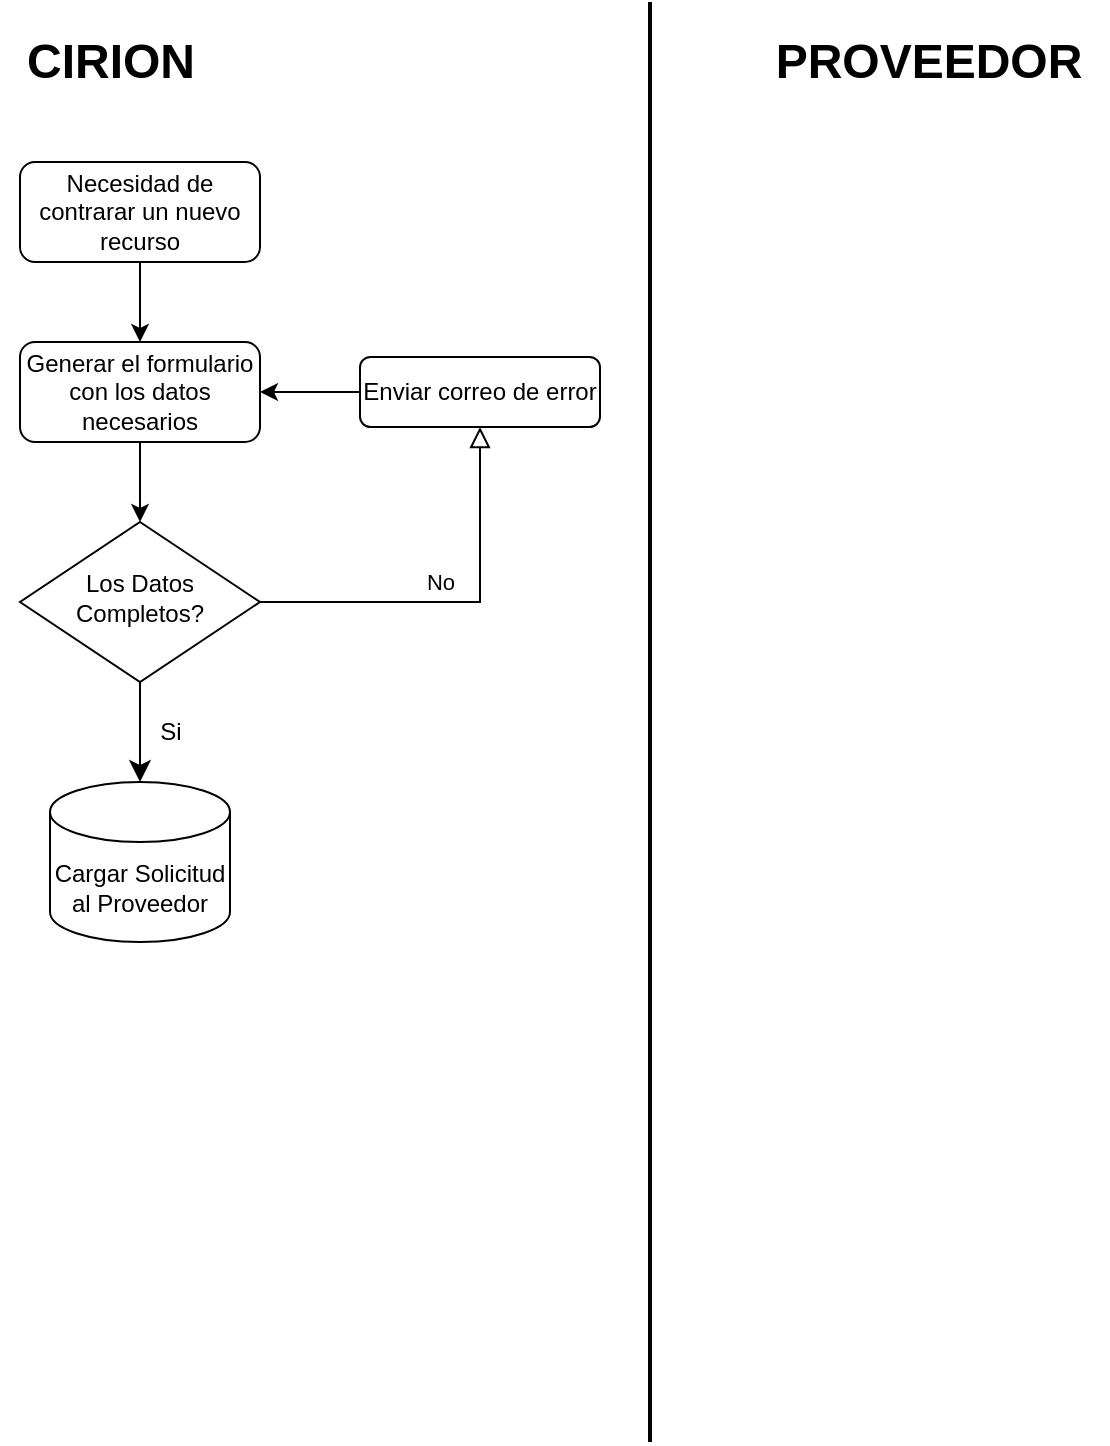 <mxfile version="20.8.13" type="github">
  <diagram id="C5RBs43oDa-KdzZeNtuy" name="Page-1">
    <mxGraphModel dx="1434" dy="1933" grid="1" gridSize="10" guides="1" tooltips="1" connect="1" arrows="1" fold="1" page="1" pageScale="1" pageWidth="827" pageHeight="1169" math="0" shadow="0">
      <root>
        <mxCell id="WIyWlLk6GJQsqaUBKTNV-0" />
        <mxCell id="WIyWlLk6GJQsqaUBKTNV-1" parent="WIyWlLk6GJQsqaUBKTNV-0" />
        <mxCell id="YMJJve0_kKkiC92dxt4T-3" style="edgeStyle=orthogonalEdgeStyle;rounded=0;orthogonalLoop=1;jettySize=auto;html=1;exitX=0.5;exitY=1;exitDx=0;exitDy=0;entryX=0.5;entryY=0;entryDx=0;entryDy=0;" edge="1" parent="WIyWlLk6GJQsqaUBKTNV-1" source="WIyWlLk6GJQsqaUBKTNV-3" target="YMJJve0_kKkiC92dxt4T-1">
          <mxGeometry relative="1" as="geometry" />
        </mxCell>
        <mxCell id="WIyWlLk6GJQsqaUBKTNV-3" value="Necesidad de contrarar un nuevo recurso" style="rounded=1;whiteSpace=wrap;html=1;fontSize=12;glass=0;strokeWidth=1;shadow=0;" parent="WIyWlLk6GJQsqaUBKTNV-1" vertex="1">
          <mxGeometry x="50" y="-1080" width="120" height="50" as="geometry" />
        </mxCell>
        <mxCell id="WIyWlLk6GJQsqaUBKTNV-5" value="No" style="edgeStyle=orthogonalEdgeStyle;rounded=0;html=1;jettySize=auto;orthogonalLoop=1;fontSize=11;endArrow=block;endFill=0;endSize=8;strokeWidth=1;shadow=0;labelBackgroundColor=none;" parent="WIyWlLk6GJQsqaUBKTNV-1" source="WIyWlLk6GJQsqaUBKTNV-6" target="YMJJve0_kKkiC92dxt4T-6" edge="1">
          <mxGeometry x="-0.089" y="10" relative="1" as="geometry">
            <mxPoint as="offset" />
            <mxPoint x="320" y="-900" as="targetPoint" />
          </mxGeometry>
        </mxCell>
        <mxCell id="WIyWlLk6GJQsqaUBKTNV-6" value="Los Datos Completos?" style="rhombus;whiteSpace=wrap;html=1;shadow=0;fontFamily=Helvetica;fontSize=12;align=center;strokeWidth=1;spacing=6;spacingTop=-4;" parent="WIyWlLk6GJQsqaUBKTNV-1" vertex="1">
          <mxGeometry x="50" y="-900" width="120" height="80" as="geometry" />
        </mxCell>
        <mxCell id="YMJJve0_kKkiC92dxt4T-5" style="edgeStyle=orthogonalEdgeStyle;rounded=0;orthogonalLoop=1;jettySize=auto;html=1;exitX=0.5;exitY=1;exitDx=0;exitDy=0;entryX=0.5;entryY=0;entryDx=0;entryDy=0;" edge="1" parent="WIyWlLk6GJQsqaUBKTNV-1" source="YMJJve0_kKkiC92dxt4T-1" target="WIyWlLk6GJQsqaUBKTNV-6">
          <mxGeometry relative="1" as="geometry" />
        </mxCell>
        <mxCell id="YMJJve0_kKkiC92dxt4T-1" value="Generar el formulario con los datos necesarios" style="rounded=1;whiteSpace=wrap;html=1;fontSize=12;glass=0;strokeWidth=1;shadow=0;" vertex="1" parent="WIyWlLk6GJQsqaUBKTNV-1">
          <mxGeometry x="50" y="-990" width="120" height="50" as="geometry" />
        </mxCell>
        <mxCell id="YMJJve0_kKkiC92dxt4T-8" style="edgeStyle=orthogonalEdgeStyle;rounded=0;orthogonalLoop=1;jettySize=auto;html=1;exitX=0;exitY=0.5;exitDx=0;exitDy=0;entryX=1;entryY=0.5;entryDx=0;entryDy=0;" edge="1" parent="WIyWlLk6GJQsqaUBKTNV-1" source="YMJJve0_kKkiC92dxt4T-6" target="YMJJve0_kKkiC92dxt4T-1">
          <mxGeometry relative="1" as="geometry" />
        </mxCell>
        <mxCell id="YMJJve0_kKkiC92dxt4T-6" value="Enviar correo de error" style="rounded=1;whiteSpace=wrap;html=1;" vertex="1" parent="WIyWlLk6GJQsqaUBKTNV-1">
          <mxGeometry x="220" y="-982.5" width="120" height="35" as="geometry" />
        </mxCell>
        <mxCell id="YMJJve0_kKkiC92dxt4T-10" value="Cargar Solicitud al Proveedor" style="shape=cylinder3;whiteSpace=wrap;html=1;boundedLbl=1;backgroundOutline=1;size=15;" vertex="1" parent="WIyWlLk6GJQsqaUBKTNV-1">
          <mxGeometry x="65" y="-770" width="90" height="80" as="geometry" />
        </mxCell>
        <mxCell id="YMJJve0_kKkiC92dxt4T-13" value="" style="edgeStyle=elbowEdgeStyle;elbow=vertical;endArrow=classic;html=1;curved=0;rounded=0;endSize=8;startSize=8;exitX=0.5;exitY=1;exitDx=0;exitDy=0;entryX=0.5;entryY=0;entryDx=0;entryDy=0;entryPerimeter=0;" edge="1" parent="WIyWlLk6GJQsqaUBKTNV-1" source="WIyWlLk6GJQsqaUBKTNV-6" target="YMJJve0_kKkiC92dxt4T-10">
          <mxGeometry width="50" height="50" relative="1" as="geometry">
            <mxPoint x="520" y="-730" as="sourcePoint" />
            <mxPoint x="570" y="-780" as="targetPoint" />
          </mxGeometry>
        </mxCell>
        <mxCell id="YMJJve0_kKkiC92dxt4T-14" value="Si" style="text;html=1;align=center;verticalAlign=middle;resizable=0;points=[];autosize=1;strokeColor=none;fillColor=none;" vertex="1" parent="WIyWlLk6GJQsqaUBKTNV-1">
          <mxGeometry x="110" y="-810" width="30" height="30" as="geometry" />
        </mxCell>
        <mxCell id="YMJJve0_kKkiC92dxt4T-15" value="&lt;b&gt;&lt;font style=&quot;font-size: 24px;&quot;&gt;CIRION&lt;/font&gt;&lt;/b&gt;" style="text;html=1;align=center;verticalAlign=middle;resizable=0;points=[];autosize=1;strokeColor=none;fillColor=none;" vertex="1" parent="WIyWlLk6GJQsqaUBKTNV-1">
          <mxGeometry x="40" y="-1150" width="110" height="40" as="geometry" />
        </mxCell>
        <mxCell id="YMJJve0_kKkiC92dxt4T-18" value="" style="line;strokeWidth=2;direction=south;html=1;fontSize=24;" vertex="1" parent="WIyWlLk6GJQsqaUBKTNV-1">
          <mxGeometry x="360" y="-1160" width="10" height="720" as="geometry" />
        </mxCell>
        <mxCell id="YMJJve0_kKkiC92dxt4T-19" value="&lt;b&gt;&lt;font style=&quot;font-size: 24px;&quot;&gt;PROVEEDOR&lt;/font&gt;&lt;/b&gt;" style="text;html=1;align=center;verticalAlign=middle;resizable=0;points=[];autosize=1;strokeColor=none;fillColor=none;" vertex="1" parent="WIyWlLk6GJQsqaUBKTNV-1">
          <mxGeometry x="414" y="-1150" width="180" height="40" as="geometry" />
        </mxCell>
      </root>
    </mxGraphModel>
  </diagram>
</mxfile>
